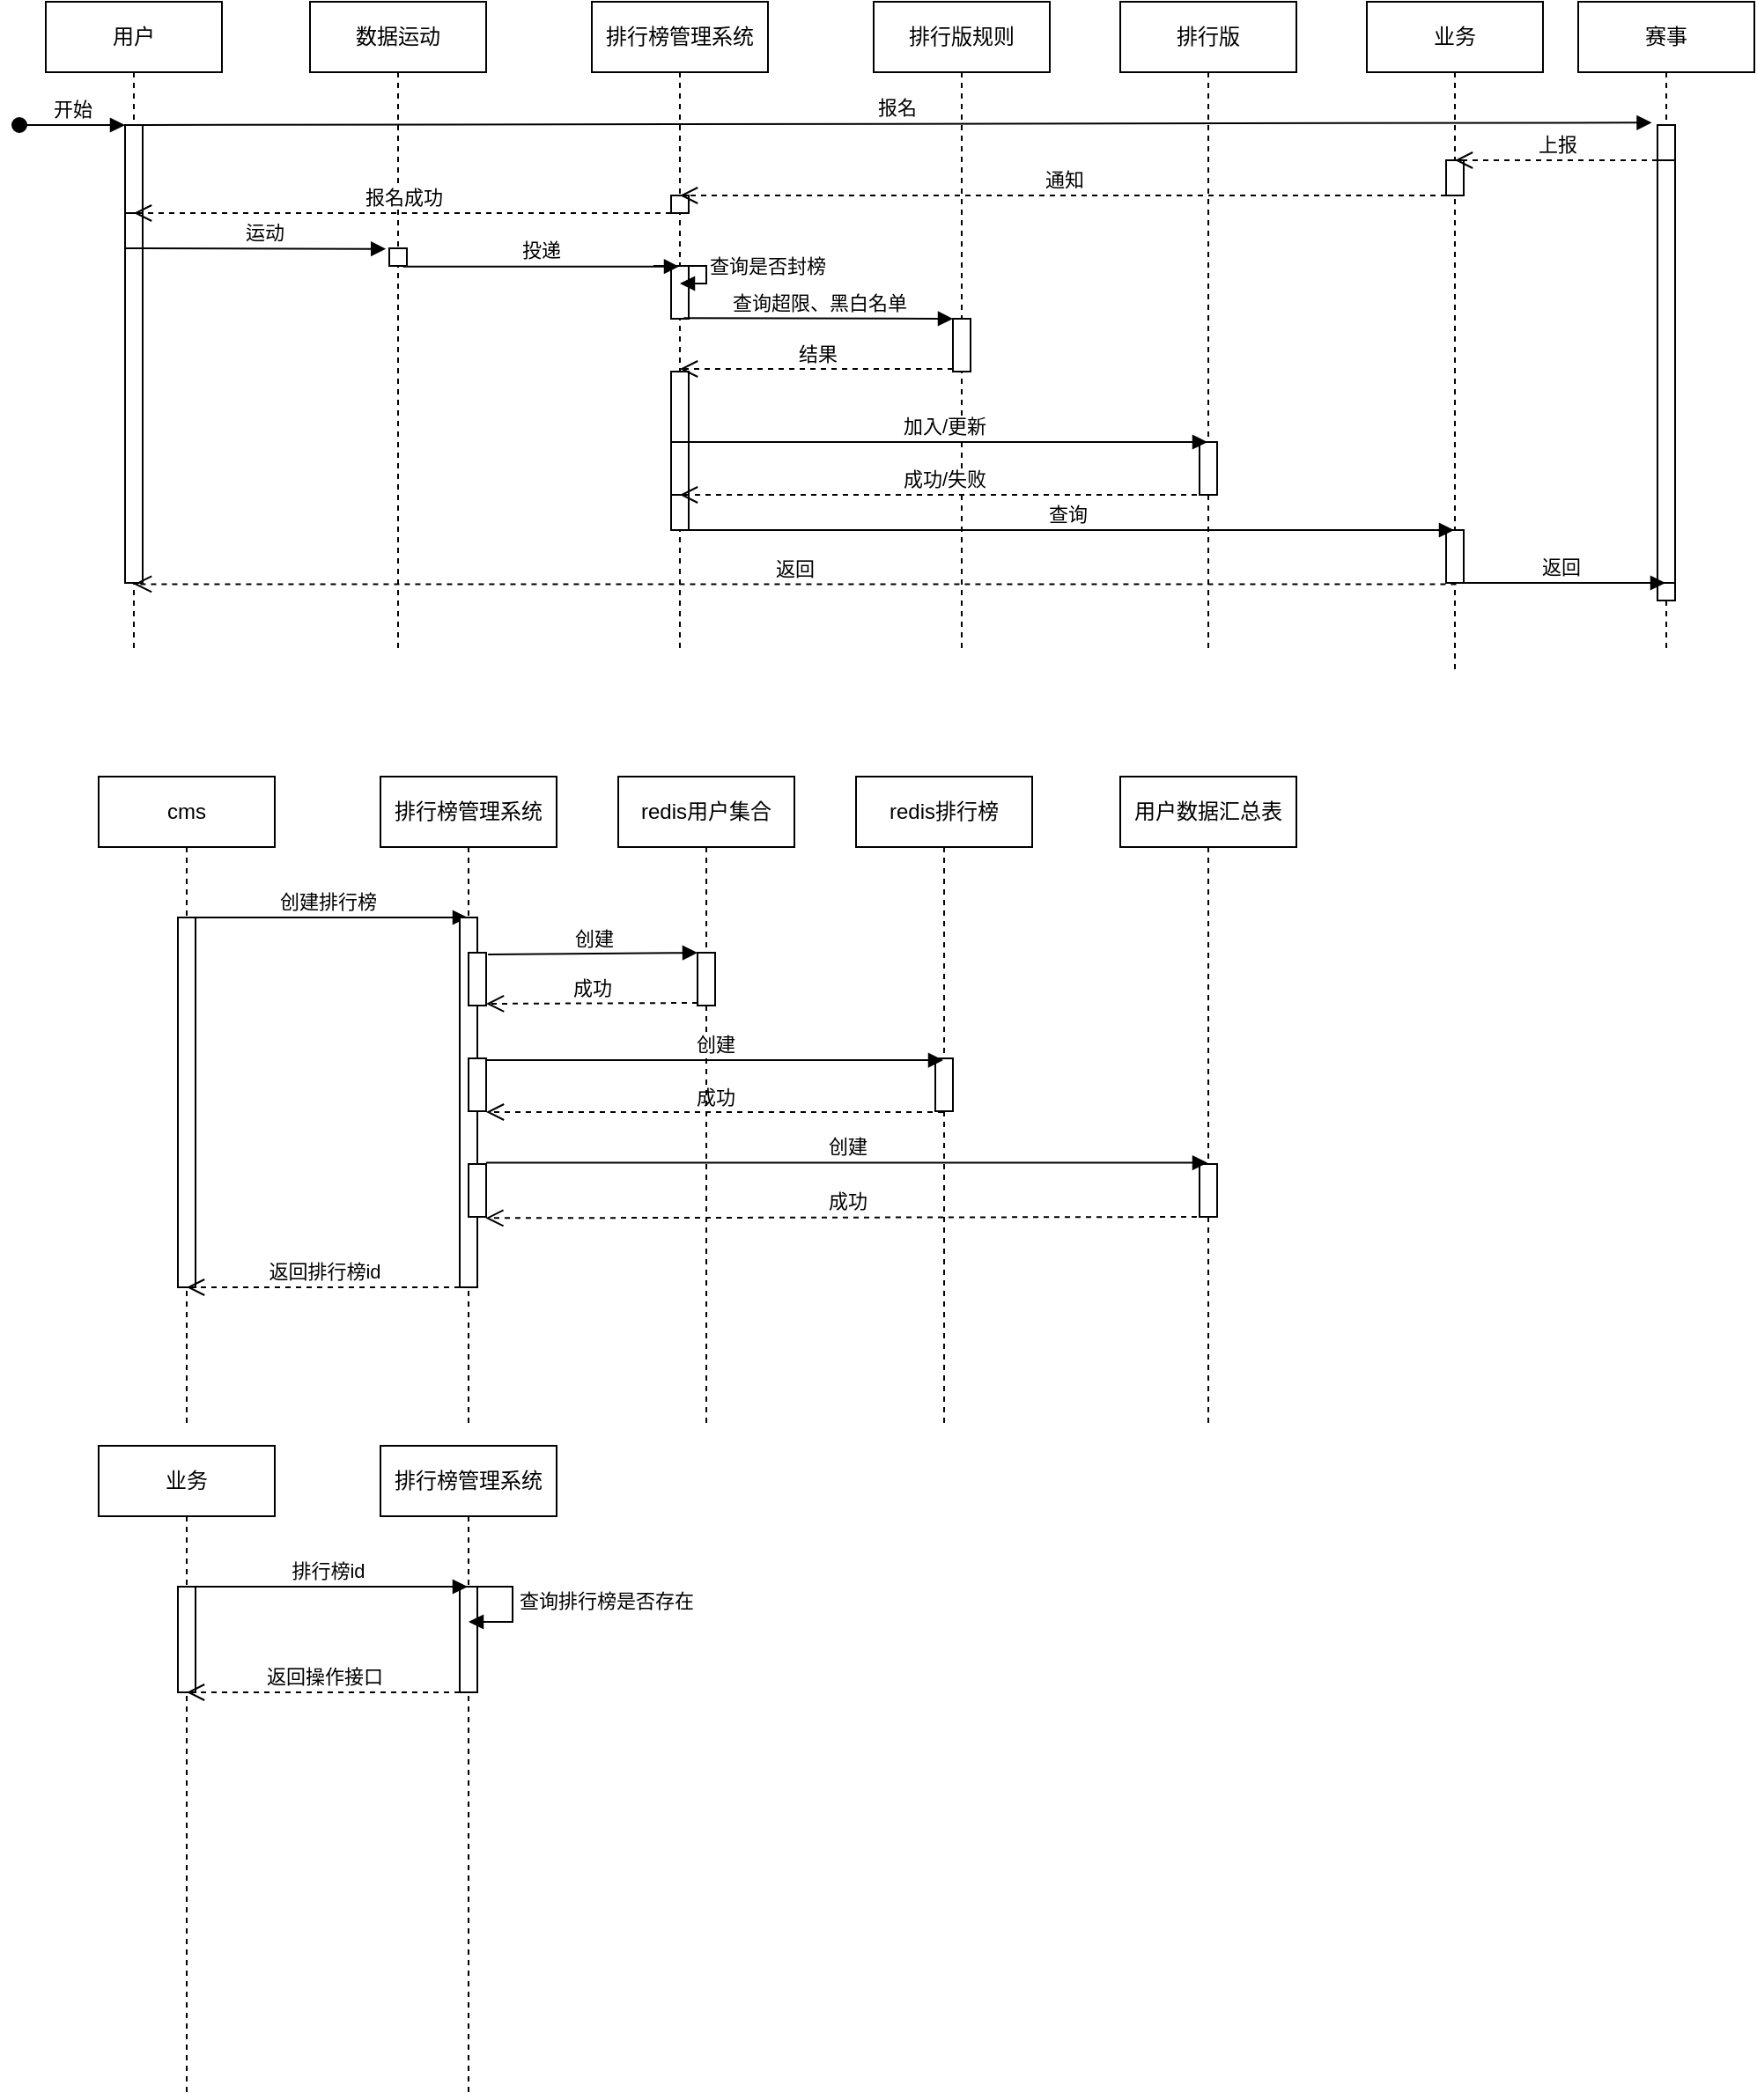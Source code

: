 <mxfile version="20.0.1" type="github">
  <diagram id="kgpKYQtTHZ0yAKxKKP6v" name="Page-1">
    <mxGraphModel dx="981" dy="630" grid="1" gridSize="10" guides="1" tooltips="1" connect="1" arrows="1" fold="1" page="1" pageScale="1" pageWidth="850" pageHeight="1100" math="0" shadow="0">
      <root>
        <mxCell id="0" />
        <mxCell id="1" parent="0" />
        <mxCell id="WyUxazYEC5zUgRx7GoL1-13" value="&lt;font style=&quot;vertical-align: inherit;&quot;&gt;&lt;font style=&quot;vertical-align: inherit;&quot;&gt;用户&lt;/font&gt;&lt;/font&gt;" style="shape=umlLifeline;perimeter=lifelinePerimeter;whiteSpace=wrap;html=1;container=1;collapsible=0;recursiveResize=0;outlineConnect=0;" vertex="1" parent="1">
          <mxGeometry x="50" y="40" width="100" height="370" as="geometry" />
        </mxCell>
        <mxCell id="WyUxazYEC5zUgRx7GoL1-46" value="" style="html=1;points=[];perimeter=orthogonalPerimeter;" vertex="1" parent="WyUxazYEC5zUgRx7GoL1-13">
          <mxGeometry x="45" y="70" width="10" height="260" as="geometry" />
        </mxCell>
        <mxCell id="WyUxazYEC5zUgRx7GoL1-72" value="" style="html=1;points=[];perimeter=orthogonalPerimeter;" vertex="1" parent="WyUxazYEC5zUgRx7GoL1-13">
          <mxGeometry x="45" y="120" width="10" height="20" as="geometry" />
        </mxCell>
        <mxCell id="WyUxazYEC5zUgRx7GoL1-98" value="&lt;font style=&quot;vertical-align: inherit;&quot;&gt;&lt;font style=&quot;vertical-align: inherit;&quot;&gt;开始&lt;/font&gt;&lt;/font&gt;" style="html=1;verticalAlign=bottom;startArrow=oval;startFill=1;endArrow=block;startSize=8;rounded=0;" edge="1" parent="WyUxazYEC5zUgRx7GoL1-13">
          <mxGeometry width="60" relative="1" as="geometry">
            <mxPoint x="-15" y="70" as="sourcePoint" />
            <mxPoint x="45" y="70" as="targetPoint" />
          </mxGeometry>
        </mxCell>
        <mxCell id="WyUxazYEC5zUgRx7GoL1-39" value="&lt;font style=&quot;vertical-align: inherit;&quot;&gt;&lt;font style=&quot;vertical-align: inherit;&quot;&gt;数据运动&lt;/font&gt;&lt;/font&gt;" style="shape=umlLifeline;perimeter=lifelinePerimeter;whiteSpace=wrap;html=1;container=1;collapsible=0;recursiveResize=0;outlineConnect=0;" vertex="1" parent="1">
          <mxGeometry x="200" y="40" width="100" height="370" as="geometry" />
        </mxCell>
        <mxCell id="WyUxazYEC5zUgRx7GoL1-70" value="" style="html=1;points=[];perimeter=orthogonalPerimeter;" vertex="1" parent="WyUxazYEC5zUgRx7GoL1-39">
          <mxGeometry x="45" y="140" width="10" height="10" as="geometry" />
        </mxCell>
        <mxCell id="WyUxazYEC5zUgRx7GoL1-40" value="&lt;font style=&quot;vertical-align: inherit;&quot;&gt;&lt;font style=&quot;vertical-align: inherit;&quot;&gt;&lt;font style=&quot;vertical-align: inherit;&quot;&gt;&lt;font style=&quot;vertical-align: inherit;&quot;&gt;排行榜管理系统&lt;/font&gt;&lt;/font&gt;&lt;/font&gt;&lt;/font&gt;" style="shape=umlLifeline;perimeter=lifelinePerimeter;whiteSpace=wrap;html=1;container=1;collapsible=0;recursiveResize=0;outlineConnect=0;" vertex="1" parent="1">
          <mxGeometry x="360" y="40" width="100" height="370" as="geometry" />
        </mxCell>
        <mxCell id="WyUxazYEC5zUgRx7GoL1-69" value="" style="html=1;points=[];perimeter=orthogonalPerimeter;" vertex="1" parent="WyUxazYEC5zUgRx7GoL1-40">
          <mxGeometry x="45" y="110" width="10" height="10" as="geometry" />
        </mxCell>
        <mxCell id="WyUxazYEC5zUgRx7GoL1-74" value="" style="html=1;points=[];perimeter=orthogonalPerimeter;" vertex="1" parent="WyUxazYEC5zUgRx7GoL1-40">
          <mxGeometry x="45" y="150" width="10" height="30" as="geometry" />
        </mxCell>
        <mxCell id="WyUxazYEC5zUgRx7GoL1-75" value="&lt;font style=&quot;vertical-align: inherit;&quot;&gt;&lt;font style=&quot;vertical-align: inherit;&quot;&gt;报名成功&lt;/font&gt;&lt;/font&gt;" style="html=1;verticalAlign=bottom;endArrow=open;dashed=1;endSize=8;rounded=0;" edge="1" parent="WyUxazYEC5zUgRx7GoL1-40" target="WyUxazYEC5zUgRx7GoL1-13">
          <mxGeometry relative="1" as="geometry">
            <mxPoint x="45" y="120" as="sourcePoint" />
            <mxPoint x="-35" y="120" as="targetPoint" />
          </mxGeometry>
        </mxCell>
        <mxCell id="WyUxazYEC5zUgRx7GoL1-86" value="" style="html=1;points=[];perimeter=orthogonalPerimeter;" vertex="1" parent="WyUxazYEC5zUgRx7GoL1-40">
          <mxGeometry x="45" y="210" width="10" height="90" as="geometry" />
        </mxCell>
        <mxCell id="WyUxazYEC5zUgRx7GoL1-87" value="" style="html=1;points=[];perimeter=orthogonalPerimeter;" vertex="1" parent="WyUxazYEC5zUgRx7GoL1-40">
          <mxGeometry x="45" y="250" width="10" height="30" as="geometry" />
        </mxCell>
        <mxCell id="WyUxazYEC5zUgRx7GoL1-100" value="&lt;font style=&quot;vertical-align: inherit;&quot;&gt;&lt;font style=&quot;vertical-align: inherit;&quot;&gt;查询是否封榜&lt;/font&gt;&lt;/font&gt;" style="edgeStyle=orthogonalEdgeStyle;html=1;align=left;spacingLeft=2;endArrow=block;rounded=0;" edge="1" parent="WyUxazYEC5zUgRx7GoL1-40">
          <mxGeometry relative="1" as="geometry">
            <mxPoint x="35" y="150" as="sourcePoint" />
            <Array as="points">
              <mxPoint x="65" y="150" />
              <mxPoint x="65" y="160" />
            </Array>
            <mxPoint x="50" y="160" as="targetPoint" />
          </mxGeometry>
        </mxCell>
        <mxCell id="WyUxazYEC5zUgRx7GoL1-42" value="&lt;font style=&quot;vertical-align: inherit;&quot;&gt;&lt;font style=&quot;vertical-align: inherit;&quot;&gt;排行版规则&lt;/font&gt;&lt;/font&gt;" style="shape=umlLifeline;perimeter=lifelinePerimeter;whiteSpace=wrap;html=1;container=1;collapsible=0;recursiveResize=0;outlineConnect=0;" vertex="1" parent="1">
          <mxGeometry x="520" y="40" width="100" height="370" as="geometry" />
        </mxCell>
        <mxCell id="WyUxazYEC5zUgRx7GoL1-77" value="" style="html=1;points=[];perimeter=orthogonalPerimeter;" vertex="1" parent="WyUxazYEC5zUgRx7GoL1-42">
          <mxGeometry x="45" y="180" width="10" height="30" as="geometry" />
        </mxCell>
        <mxCell id="WyUxazYEC5zUgRx7GoL1-44" value="&lt;font style=&quot;vertical-align: inherit;&quot;&gt;&lt;font style=&quot;vertical-align: inherit;&quot;&gt;排行版&lt;/font&gt;&lt;/font&gt;" style="shape=umlLifeline;perimeter=lifelinePerimeter;whiteSpace=wrap;html=1;container=1;collapsible=0;recursiveResize=0;outlineConnect=0;" vertex="1" parent="1">
          <mxGeometry x="660" y="40" width="100" height="370" as="geometry" />
        </mxCell>
        <mxCell id="WyUxazYEC5zUgRx7GoL1-84" value="" style="html=1;points=[];perimeter=orthogonalPerimeter;" vertex="1" parent="WyUxazYEC5zUgRx7GoL1-44">
          <mxGeometry x="45" y="250" width="10" height="30" as="geometry" />
        </mxCell>
        <mxCell id="WyUxazYEC5zUgRx7GoL1-45" value="&lt;font style=&quot;vertical-align: inherit;&quot;&gt;&lt;font style=&quot;vertical-align: inherit;&quot;&gt;&lt;font style=&quot;vertical-align: inherit;&quot;&gt;&lt;font style=&quot;vertical-align: inherit;&quot;&gt;业务&lt;/font&gt;&lt;/font&gt;&lt;/font&gt;&lt;/font&gt;" style="shape=umlLifeline;perimeter=lifelinePerimeter;whiteSpace=wrap;html=1;container=1;collapsible=0;recursiveResize=0;outlineConnect=0;" vertex="1" parent="1">
          <mxGeometry x="800" y="40" width="100" height="380" as="geometry" />
        </mxCell>
        <mxCell id="WyUxazYEC5zUgRx7GoL1-67" value="" style="html=1;points=[];perimeter=orthogonalPerimeter;" vertex="1" parent="WyUxazYEC5zUgRx7GoL1-45">
          <mxGeometry x="45" y="90" width="10" height="20" as="geometry" />
        </mxCell>
        <mxCell id="WyUxazYEC5zUgRx7GoL1-81" value="&lt;font style=&quot;vertical-align: inherit;&quot;&gt;&lt;font style=&quot;vertical-align: inherit;&quot;&gt;通知&lt;/font&gt;&lt;/font&gt;" style="html=1;verticalAlign=bottom;endArrow=open;dashed=1;endSize=8;rounded=0;" edge="1" parent="WyUxazYEC5zUgRx7GoL1-45" target="WyUxazYEC5zUgRx7GoL1-40">
          <mxGeometry relative="1" as="geometry">
            <mxPoint x="45" y="110" as="sourcePoint" />
            <mxPoint x="-35" y="110" as="targetPoint" />
          </mxGeometry>
        </mxCell>
        <mxCell id="WyUxazYEC5zUgRx7GoL1-90" value="" style="html=1;points=[];perimeter=orthogonalPerimeter;" vertex="1" parent="WyUxazYEC5zUgRx7GoL1-45">
          <mxGeometry x="45" y="300" width="10" height="30" as="geometry" />
        </mxCell>
        <mxCell id="WyUxazYEC5zUgRx7GoL1-50" value="&lt;font style=&quot;vertical-align: inherit;&quot;&gt;&lt;font style=&quot;vertical-align: inherit;&quot;&gt;报名&lt;/font&gt;&lt;/font&gt;" style="html=1;verticalAlign=bottom;endArrow=block;entryX=-0.324;entryY=-0.005;rounded=0;entryDx=0;entryDy=0;entryPerimeter=0;" edge="1" target="WyUxazYEC5zUgRx7GoL1-64" parent="1" source="WyUxazYEC5zUgRx7GoL1-46">
          <mxGeometry relative="1" as="geometry">
            <mxPoint x="180" y="110" as="sourcePoint" />
          </mxGeometry>
        </mxCell>
        <mxCell id="WyUxazYEC5zUgRx7GoL1-63" value="&lt;font style=&quot;vertical-align: inherit;&quot;&gt;&lt;font style=&quot;vertical-align: inherit;&quot;&gt;&lt;font style=&quot;vertical-align: inherit;&quot;&gt;&lt;font style=&quot;vertical-align: inherit;&quot;&gt;赛事&lt;/font&gt;&lt;/font&gt;&lt;/font&gt;&lt;/font&gt;" style="shape=umlLifeline;perimeter=lifelinePerimeter;whiteSpace=wrap;html=1;container=1;collapsible=0;recursiveResize=0;outlineConnect=0;" vertex="1" parent="1">
          <mxGeometry x="920" y="40" width="100" height="370" as="geometry" />
        </mxCell>
        <mxCell id="WyUxazYEC5zUgRx7GoL1-64" value="" style="html=1;points=[];perimeter=orthogonalPerimeter;" vertex="1" parent="WyUxazYEC5zUgRx7GoL1-63">
          <mxGeometry x="45" y="70" width="10" height="270" as="geometry" />
        </mxCell>
        <mxCell id="WyUxazYEC5zUgRx7GoL1-65" value="" style="html=1;points=[];perimeter=orthogonalPerimeter;" vertex="1" parent="WyUxazYEC5zUgRx7GoL1-63">
          <mxGeometry x="45" y="90" width="10" height="240" as="geometry" />
        </mxCell>
        <mxCell id="WyUxazYEC5zUgRx7GoL1-73" value="&lt;font style=&quot;vertical-align: inherit;&quot;&gt;&lt;font style=&quot;vertical-align: inherit;&quot;&gt;投递&lt;/font&gt;&lt;/font&gt;" style="html=1;verticalAlign=bottom;endArrow=block;rounded=0;exitX=0.779;exitY=1.034;exitDx=0;exitDy=0;exitPerimeter=0;" edge="1" parent="1" source="WyUxazYEC5zUgRx7GoL1-70" target="WyUxazYEC5zUgRx7GoL1-40">
          <mxGeometry width="80" relative="1" as="geometry">
            <mxPoint x="255" y="170" as="sourcePoint" />
            <mxPoint x="335" y="170" as="targetPoint" />
          </mxGeometry>
        </mxCell>
        <mxCell id="WyUxazYEC5zUgRx7GoL1-76" value="&lt;font style=&quot;vertical-align: inherit;&quot;&gt;&lt;font style=&quot;vertical-align: inherit;&quot;&gt;运动&lt;/font&gt;&lt;/font&gt;" style="html=1;verticalAlign=bottom;endArrow=block;rounded=0;entryX=-0.186;entryY=0.034;entryDx=0;entryDy=0;entryPerimeter=0;" edge="1" parent="1" source="WyUxazYEC5zUgRx7GoL1-72" target="WyUxazYEC5zUgRx7GoL1-70">
          <mxGeometry width="80" relative="1" as="geometry">
            <mxPoint x="490" y="210" as="sourcePoint" />
            <mxPoint x="570" y="210" as="targetPoint" />
          </mxGeometry>
        </mxCell>
        <mxCell id="WyUxazYEC5zUgRx7GoL1-78" value="&lt;font style=&quot;vertical-align: inherit;&quot;&gt;&lt;font style=&quot;vertical-align: inherit;&quot;&gt;查询超限、黑白名单&lt;/font&gt;&lt;/font&gt;" style="html=1;verticalAlign=bottom;endArrow=block;entryX=0;entryY=0;rounded=0;exitX=0.71;exitY=0.989;exitDx=0;exitDy=0;exitPerimeter=0;" edge="1" target="WyUxazYEC5zUgRx7GoL1-77" parent="1" source="WyUxazYEC5zUgRx7GoL1-74">
          <mxGeometry relative="1" as="geometry">
            <mxPoint x="485" y="220" as="sourcePoint" />
          </mxGeometry>
        </mxCell>
        <mxCell id="WyUxazYEC5zUgRx7GoL1-79" value="&lt;font style=&quot;vertical-align: inherit;&quot;&gt;&lt;font style=&quot;vertical-align: inherit;&quot;&gt;结果&lt;/font&gt;&lt;/font&gt;" style="html=1;verticalAlign=bottom;endArrow=open;dashed=1;endSize=8;exitX=0;exitY=0.95;rounded=0;" edge="1" source="WyUxazYEC5zUgRx7GoL1-77" parent="1" target="WyUxazYEC5zUgRx7GoL1-40">
          <mxGeometry relative="1" as="geometry">
            <mxPoint x="485" y="296" as="targetPoint" />
          </mxGeometry>
        </mxCell>
        <mxCell id="WyUxazYEC5zUgRx7GoL1-82" value="&lt;font style=&quot;vertical-align: inherit;&quot;&gt;&lt;font style=&quot;vertical-align: inherit;&quot;&gt;上报&lt;/font&gt;&lt;/font&gt;" style="html=1;verticalAlign=bottom;endArrow=open;dashed=1;endSize=8;rounded=0;" edge="1" parent="1" target="WyUxazYEC5zUgRx7GoL1-45">
          <mxGeometry relative="1" as="geometry">
            <mxPoint x="965" y="130" as="sourcePoint" />
            <mxPoint x="885" y="130" as="targetPoint" />
          </mxGeometry>
        </mxCell>
        <mxCell id="WyUxazYEC5zUgRx7GoL1-83" value="&lt;font style=&quot;vertical-align: inherit;&quot;&gt;&lt;font style=&quot;vertical-align: inherit;&quot;&gt;加入/更新&lt;/font&gt;&lt;/font&gt;" style="html=1;verticalAlign=bottom;endArrow=block;rounded=0;" edge="1" parent="1" target="WyUxazYEC5zUgRx7GoL1-44">
          <mxGeometry width="80" relative="1" as="geometry">
            <mxPoint x="410" y="290" as="sourcePoint" />
            <mxPoint x="490" y="290" as="targetPoint" />
          </mxGeometry>
        </mxCell>
        <mxCell id="WyUxazYEC5zUgRx7GoL1-88" value="&lt;font style=&quot;vertical-align: inherit;&quot;&gt;&lt;font style=&quot;vertical-align: inherit;&quot;&gt;成功/失败&lt;/font&gt;&lt;/font&gt;" style="html=1;verticalAlign=bottom;endArrow=open;dashed=1;endSize=8;rounded=0;" edge="1" parent="1" source="WyUxazYEC5zUgRx7GoL1-44">
          <mxGeometry relative="1" as="geometry">
            <mxPoint x="490" y="320" as="sourcePoint" />
            <mxPoint x="410" y="320" as="targetPoint" />
          </mxGeometry>
        </mxCell>
        <mxCell id="WyUxazYEC5zUgRx7GoL1-95" value="&lt;font style=&quot;vertical-align: inherit;&quot;&gt;&lt;font style=&quot;vertical-align: inherit;&quot;&gt;返回&lt;/font&gt;&lt;/font&gt;" style="html=1;verticalAlign=bottom;endArrow=open;dashed=1;endSize=8;rounded=0;exitX=0.572;exitY=1.023;exitDx=0;exitDy=0;exitPerimeter=0;" edge="1" parent="1" source="WyUxazYEC5zUgRx7GoL1-90" target="WyUxazYEC5zUgRx7GoL1-13">
          <mxGeometry relative="1" as="geometry">
            <mxPoint x="830" y="370" as="sourcePoint" />
            <mxPoint x="750" y="370" as="targetPoint" />
          </mxGeometry>
        </mxCell>
        <mxCell id="WyUxazYEC5zUgRx7GoL1-96" value="&lt;font style=&quot;vertical-align: inherit;&quot;&gt;&lt;font style=&quot;vertical-align: inherit;&quot;&gt;返回&lt;/font&gt;&lt;/font&gt;" style="html=1;verticalAlign=bottom;endArrow=block;rounded=0;" edge="1" parent="1" target="WyUxazYEC5zUgRx7GoL1-63">
          <mxGeometry width="80" relative="1" as="geometry">
            <mxPoint x="850" y="370" as="sourcePoint" />
            <mxPoint x="930" y="370" as="targetPoint" />
          </mxGeometry>
        </mxCell>
        <mxCell id="WyUxazYEC5zUgRx7GoL1-97" value="&lt;font style=&quot;vertical-align: inherit;&quot;&gt;&lt;font style=&quot;vertical-align: inherit;&quot;&gt;查询&lt;/font&gt;&lt;/font&gt;" style="html=1;verticalAlign=bottom;endArrow=block;rounded=0;" edge="1" parent="1" target="WyUxazYEC5zUgRx7GoL1-45">
          <mxGeometry width="80" relative="1" as="geometry">
            <mxPoint x="410" y="340" as="sourcePoint" />
            <mxPoint x="490" y="340" as="targetPoint" />
          </mxGeometry>
        </mxCell>
        <mxCell id="WyUxazYEC5zUgRx7GoL1-101" value="&lt;font style=&quot;vertical-align: inherit;&quot;&gt;&lt;font style=&quot;vertical-align: inherit;&quot;&gt;cms&lt;/font&gt;&lt;/font&gt;" style="shape=umlLifeline;perimeter=lifelinePerimeter;whiteSpace=wrap;html=1;container=1;collapsible=0;recursiveResize=0;outlineConnect=0;" vertex="1" parent="1">
          <mxGeometry x="80" y="480" width="100" height="370" as="geometry" />
        </mxCell>
        <mxCell id="WyUxazYEC5zUgRx7GoL1-112" value="&lt;font style=&quot;vertical-align: inherit;&quot;&gt;&lt;font style=&quot;vertical-align: inherit;&quot;&gt;创建排行榜&lt;/font&gt;&lt;/font&gt;" style="html=1;verticalAlign=bottom;endArrow=block;rounded=0;" edge="1" parent="WyUxazYEC5zUgRx7GoL1-101" target="WyUxazYEC5zUgRx7GoL1-102">
          <mxGeometry width="80" relative="1" as="geometry">
            <mxPoint x="50" y="80" as="sourcePoint" />
            <mxPoint x="130" y="80" as="targetPoint" />
          </mxGeometry>
        </mxCell>
        <mxCell id="WyUxazYEC5zUgRx7GoL1-132" value="" style="html=1;points=[];perimeter=orthogonalPerimeter;" vertex="1" parent="WyUxazYEC5zUgRx7GoL1-101">
          <mxGeometry x="45" y="80" width="10" height="210" as="geometry" />
        </mxCell>
        <mxCell id="WyUxazYEC5zUgRx7GoL1-102" value="&lt;font style=&quot;vertical-align: inherit;&quot;&gt;&lt;font style=&quot;vertical-align: inherit;&quot;&gt;&lt;font style=&quot;vertical-align: inherit;&quot;&gt;&lt;font style=&quot;vertical-align: inherit;&quot;&gt;排行榜管理系统&lt;/font&gt;&lt;/font&gt;&lt;/font&gt;&lt;/font&gt;" style="shape=umlLifeline;perimeter=lifelinePerimeter;whiteSpace=wrap;html=1;container=1;collapsible=0;recursiveResize=0;outlineConnect=0;" vertex="1" parent="1">
          <mxGeometry x="240" y="480" width="100" height="370" as="geometry" />
        </mxCell>
        <mxCell id="WyUxazYEC5zUgRx7GoL1-113" value="" style="html=1;points=[];perimeter=orthogonalPerimeter;" vertex="1" parent="WyUxazYEC5zUgRx7GoL1-102">
          <mxGeometry x="45" y="80" width="10" height="210" as="geometry" />
        </mxCell>
        <mxCell id="WyUxazYEC5zUgRx7GoL1-114" value="" style="html=1;points=[];perimeter=orthogonalPerimeter;" vertex="1" parent="WyUxazYEC5zUgRx7GoL1-102">
          <mxGeometry x="50" y="100" width="10" height="30" as="geometry" />
        </mxCell>
        <mxCell id="WyUxazYEC5zUgRx7GoL1-125" value="" style="html=1;points=[];perimeter=orthogonalPerimeter;" vertex="1" parent="WyUxazYEC5zUgRx7GoL1-102">
          <mxGeometry x="50" y="160" width="10" height="30" as="geometry" />
        </mxCell>
        <mxCell id="WyUxazYEC5zUgRx7GoL1-127" value="&lt;font style=&quot;vertical-align: inherit;&quot;&gt;&lt;font style=&quot;vertical-align: inherit;&quot;&gt;成功&lt;/font&gt;&lt;/font&gt;" style="html=1;verticalAlign=bottom;endArrow=open;dashed=1;endSize=8;rounded=0;" edge="1" parent="WyUxazYEC5zUgRx7GoL1-102" source="WyUxazYEC5zUgRx7GoL1-110">
          <mxGeometry relative="1" as="geometry">
            <mxPoint x="60" y="190.5" as="targetPoint" />
            <mxPoint x="180" y="190" as="sourcePoint" />
          </mxGeometry>
        </mxCell>
        <mxCell id="WyUxazYEC5zUgRx7GoL1-128" value="" style="html=1;points=[];perimeter=orthogonalPerimeter;" vertex="1" parent="WyUxazYEC5zUgRx7GoL1-102">
          <mxGeometry x="50" y="220" width="10" height="30" as="geometry" />
        </mxCell>
        <mxCell id="WyUxazYEC5zUgRx7GoL1-134" value="&lt;font style=&quot;vertical-align: inherit;&quot;&gt;&lt;font style=&quot;vertical-align: inherit;&quot;&gt;返回排行榜id&lt;/font&gt;&lt;/font&gt;" style="html=1;verticalAlign=bottom;endArrow=open;dashed=1;endSize=8;rounded=0;" edge="1" parent="WyUxazYEC5zUgRx7GoL1-102" target="WyUxazYEC5zUgRx7GoL1-101">
          <mxGeometry relative="1" as="geometry">
            <mxPoint x="45" y="290" as="sourcePoint" />
            <mxPoint x="-35" y="290" as="targetPoint" />
          </mxGeometry>
        </mxCell>
        <mxCell id="WyUxazYEC5zUgRx7GoL1-109" value="&lt;font style=&quot;vertical-align: inherit;&quot;&gt;&lt;font style=&quot;vertical-align: inherit;&quot;&gt;&lt;font style=&quot;vertical-align: inherit;&quot;&gt;&lt;font style=&quot;vertical-align: inherit;&quot;&gt;&lt;font style=&quot;vertical-align: inherit;&quot;&gt;&lt;font style=&quot;vertical-align: inherit;&quot;&gt;用户数据汇总表&lt;/font&gt;&lt;/font&gt;&lt;/font&gt;&lt;/font&gt;&lt;/font&gt;&lt;/font&gt;" style="shape=umlLifeline;perimeter=lifelinePerimeter;whiteSpace=wrap;html=1;container=1;collapsible=0;recursiveResize=0;outlineConnect=0;" vertex="1" parent="1">
          <mxGeometry x="660" y="480" width="100" height="370" as="geometry" />
        </mxCell>
        <mxCell id="WyUxazYEC5zUgRx7GoL1-129" value="" style="html=1;points=[];perimeter=orthogonalPerimeter;" vertex="1" parent="WyUxazYEC5zUgRx7GoL1-109">
          <mxGeometry x="45" y="220" width="10" height="30" as="geometry" />
        </mxCell>
        <mxCell id="WyUxazYEC5zUgRx7GoL1-110" value="&lt;font style=&quot;vertical-align: inherit;&quot;&gt;&lt;font style=&quot;vertical-align: inherit;&quot;&gt;&lt;font style=&quot;vertical-align: inherit;&quot;&gt;&lt;font style=&quot;vertical-align: inherit;&quot;&gt;&lt;font style=&quot;vertical-align: inherit;&quot;&gt;&lt;font style=&quot;vertical-align: inherit;&quot;&gt;redis排行榜&lt;/font&gt;&lt;/font&gt;&lt;/font&gt;&lt;/font&gt;&lt;/font&gt;&lt;/font&gt;" style="shape=umlLifeline;perimeter=lifelinePerimeter;whiteSpace=wrap;html=1;container=1;collapsible=0;recursiveResize=0;outlineConnect=0;" vertex="1" parent="1">
          <mxGeometry x="510" y="480" width="100" height="370" as="geometry" />
        </mxCell>
        <mxCell id="WyUxazYEC5zUgRx7GoL1-124" value="" style="html=1;points=[];perimeter=orthogonalPerimeter;" vertex="1" parent="WyUxazYEC5zUgRx7GoL1-110">
          <mxGeometry x="45" y="160" width="10" height="30" as="geometry" />
        </mxCell>
        <mxCell id="WyUxazYEC5zUgRx7GoL1-111" value="&lt;font style=&quot;vertical-align: inherit;&quot;&gt;&lt;font style=&quot;vertical-align: inherit;&quot;&gt;&lt;font style=&quot;vertical-align: inherit;&quot;&gt;&lt;font style=&quot;vertical-align: inherit;&quot;&gt;&lt;font style=&quot;vertical-align: inherit;&quot;&gt;&lt;font style=&quot;vertical-align: inherit;&quot;&gt;redis用户集合&lt;/font&gt;&lt;/font&gt;&lt;/font&gt;&lt;/font&gt;&lt;/font&gt;&lt;/font&gt;" style="shape=umlLifeline;perimeter=lifelinePerimeter;whiteSpace=wrap;html=1;container=1;collapsible=0;recursiveResize=0;outlineConnect=0;" vertex="1" parent="1">
          <mxGeometry x="375" y="480" width="100" height="370" as="geometry" />
        </mxCell>
        <mxCell id="WyUxazYEC5zUgRx7GoL1-115" value="" style="html=1;points=[];perimeter=orthogonalPerimeter;" vertex="1" parent="WyUxazYEC5zUgRx7GoL1-111">
          <mxGeometry x="45" y="100" width="10" height="30" as="geometry" />
        </mxCell>
        <mxCell id="WyUxazYEC5zUgRx7GoL1-130" value="&lt;font style=&quot;vertical-align: inherit;&quot;&gt;&lt;font style=&quot;vertical-align: inherit;&quot;&gt;创建&lt;/font&gt;&lt;/font&gt;" style="html=1;verticalAlign=bottom;endArrow=block;rounded=0;exitX=1.107;exitY=0.034;exitDx=0;exitDy=0;exitPerimeter=0;" edge="1" parent="WyUxazYEC5zUgRx7GoL1-111" target="WyUxazYEC5zUgRx7GoL1-109">
          <mxGeometry relative="1" as="geometry">
            <mxPoint x="-75.0" y="219.31" as="sourcePoint" />
            <mxPoint x="184.5" y="219.31" as="targetPoint" />
          </mxGeometry>
        </mxCell>
        <mxCell id="WyUxazYEC5zUgRx7GoL1-117" value="&lt;font style=&quot;vertical-align: inherit;&quot;&gt;&lt;font style=&quot;vertical-align: inherit;&quot;&gt;成功&lt;/font&gt;&lt;/font&gt;" style="html=1;verticalAlign=bottom;endArrow=open;dashed=1;endSize=8;exitX=0;exitY=0.95;rounded=0;" edge="1" source="WyUxazYEC5zUgRx7GoL1-115" parent="1">
          <mxGeometry relative="1" as="geometry">
            <mxPoint x="300" y="609" as="targetPoint" />
          </mxGeometry>
        </mxCell>
        <mxCell id="WyUxazYEC5zUgRx7GoL1-116" value="&lt;font style=&quot;vertical-align: inherit;&quot;&gt;&lt;font style=&quot;vertical-align: inherit;&quot;&gt;创建&lt;/font&gt;&lt;/font&gt;" style="html=1;verticalAlign=bottom;endArrow=block;entryX=0;entryY=0;rounded=0;exitX=1.107;exitY=0.034;exitDx=0;exitDy=0;exitPerimeter=0;" edge="1" target="WyUxazYEC5zUgRx7GoL1-115" parent="1" source="WyUxazYEC5zUgRx7GoL1-114">
          <mxGeometry relative="1" as="geometry">
            <mxPoint x="350" y="580" as="sourcePoint" />
          </mxGeometry>
        </mxCell>
        <mxCell id="WyUxazYEC5zUgRx7GoL1-126" value="&lt;font style=&quot;vertical-align: inherit;&quot;&gt;&lt;font style=&quot;vertical-align: inherit;&quot;&gt;创建&lt;/font&gt;&lt;/font&gt;" style="html=1;verticalAlign=bottom;endArrow=block;rounded=0;exitX=1.107;exitY=0.034;exitDx=0;exitDy=0;exitPerimeter=0;" edge="1" parent="1" target="WyUxazYEC5zUgRx7GoL1-110">
          <mxGeometry relative="1" as="geometry">
            <mxPoint x="300.0" y="641.02" as="sourcePoint" />
            <mxPoint x="418.93" y="640" as="targetPoint" />
          </mxGeometry>
        </mxCell>
        <mxCell id="WyUxazYEC5zUgRx7GoL1-131" value="&lt;font style=&quot;vertical-align: inherit;&quot;&gt;&lt;font style=&quot;vertical-align: inherit;&quot;&gt;成功&lt;/font&gt;&lt;/font&gt;" style="html=1;verticalAlign=bottom;endArrow=open;dashed=1;endSize=8;rounded=0;entryX=0.969;entryY=1.023;entryDx=0;entryDy=0;entryPerimeter=0;" edge="1" parent="1" target="WyUxazYEC5zUgRx7GoL1-128">
          <mxGeometry relative="1" as="geometry">
            <mxPoint x="450" y="730" as="targetPoint" />
            <mxPoint x="709.5" y="730" as="sourcePoint" />
          </mxGeometry>
        </mxCell>
        <mxCell id="WyUxazYEC5zUgRx7GoL1-135" value="&lt;font style=&quot;vertical-align: inherit;&quot;&gt;&lt;font style=&quot;vertical-align: inherit;&quot;&gt;&lt;font style=&quot;vertical-align: inherit;&quot;&gt;&lt;font style=&quot;vertical-align: inherit;&quot;&gt;业务&lt;/font&gt;&lt;/font&gt;&lt;/font&gt;&lt;/font&gt;" style="shape=umlLifeline;perimeter=lifelinePerimeter;whiteSpace=wrap;html=1;container=1;collapsible=0;recursiveResize=0;outlineConnect=0;" vertex="1" parent="1">
          <mxGeometry x="80" y="860" width="100" height="370" as="geometry" />
        </mxCell>
        <mxCell id="WyUxazYEC5zUgRx7GoL1-152" value="" style="html=1;points=[];perimeter=orthogonalPerimeter;" vertex="1" parent="WyUxazYEC5zUgRx7GoL1-135">
          <mxGeometry x="45" y="80" width="10" height="60" as="geometry" />
        </mxCell>
        <mxCell id="WyUxazYEC5zUgRx7GoL1-145" value="&lt;font style=&quot;vertical-align: inherit;&quot;&gt;&lt;font style=&quot;vertical-align: inherit;&quot;&gt;&lt;font style=&quot;vertical-align: inherit;&quot;&gt;&lt;font style=&quot;vertical-align: inherit;&quot;&gt;排行榜管理系统&lt;/font&gt;&lt;/font&gt;&lt;/font&gt;&lt;/font&gt;" style="shape=umlLifeline;perimeter=lifelinePerimeter;whiteSpace=wrap;html=1;container=1;collapsible=0;recursiveResize=0;outlineConnect=0;" vertex="1" parent="1">
          <mxGeometry x="240" y="860" width="100" height="370" as="geometry" />
        </mxCell>
        <mxCell id="WyUxazYEC5zUgRx7GoL1-146" value="" style="html=1;points=[];perimeter=orthogonalPerimeter;" vertex="1" parent="WyUxazYEC5zUgRx7GoL1-145">
          <mxGeometry x="45" y="80" width="10" height="60" as="geometry" />
        </mxCell>
        <mxCell id="WyUxazYEC5zUgRx7GoL1-156" value="&lt;font style=&quot;vertical-align: inherit;&quot;&gt;&lt;font style=&quot;vertical-align: inherit;&quot;&gt;查询排行榜是否存在&lt;/font&gt;&lt;/font&gt;" style="edgeStyle=orthogonalEdgeStyle;html=1;align=left;spacingLeft=2;endArrow=block;rounded=0;entryX=1;entryY=0;elbow=vertical;" edge="1" parent="WyUxazYEC5zUgRx7GoL1-145">
          <mxGeometry relative="1" as="geometry">
            <mxPoint x="45" y="80" as="sourcePoint" />
            <Array as="points">
              <mxPoint x="75" y="80" />
            </Array>
            <mxPoint x="50" y="100" as="targetPoint" />
          </mxGeometry>
        </mxCell>
        <mxCell id="WyUxazYEC5zUgRx7GoL1-157" value="&lt;font style=&quot;vertical-align: inherit;&quot;&gt;&lt;font style=&quot;vertical-align: inherit;&quot;&gt;返回操作接口&lt;/font&gt;&lt;/font&gt;" style="html=1;verticalAlign=bottom;endArrow=open;dashed=1;endSize=8;rounded=0;elbow=vertical;" edge="1" parent="WyUxazYEC5zUgRx7GoL1-145" target="WyUxazYEC5zUgRx7GoL1-135">
          <mxGeometry relative="1" as="geometry">
            <mxPoint x="45" y="140" as="sourcePoint" />
            <mxPoint x="-35" y="140" as="targetPoint" />
          </mxGeometry>
        </mxCell>
        <mxCell id="WyUxazYEC5zUgRx7GoL1-153" value="&lt;font style=&quot;vertical-align: inherit;&quot;&gt;&lt;font style=&quot;vertical-align: inherit;&quot;&gt;排行榜id&lt;/font&gt;&lt;/font&gt;" style="html=1;verticalAlign=bottom;endArrow=block;rounded=0;" edge="1" parent="1" target="WyUxazYEC5zUgRx7GoL1-145">
          <mxGeometry width="80" relative="1" as="geometry">
            <mxPoint x="130" y="940" as="sourcePoint" />
            <mxPoint x="210" y="940" as="targetPoint" />
          </mxGeometry>
        </mxCell>
      </root>
    </mxGraphModel>
  </diagram>
</mxfile>

